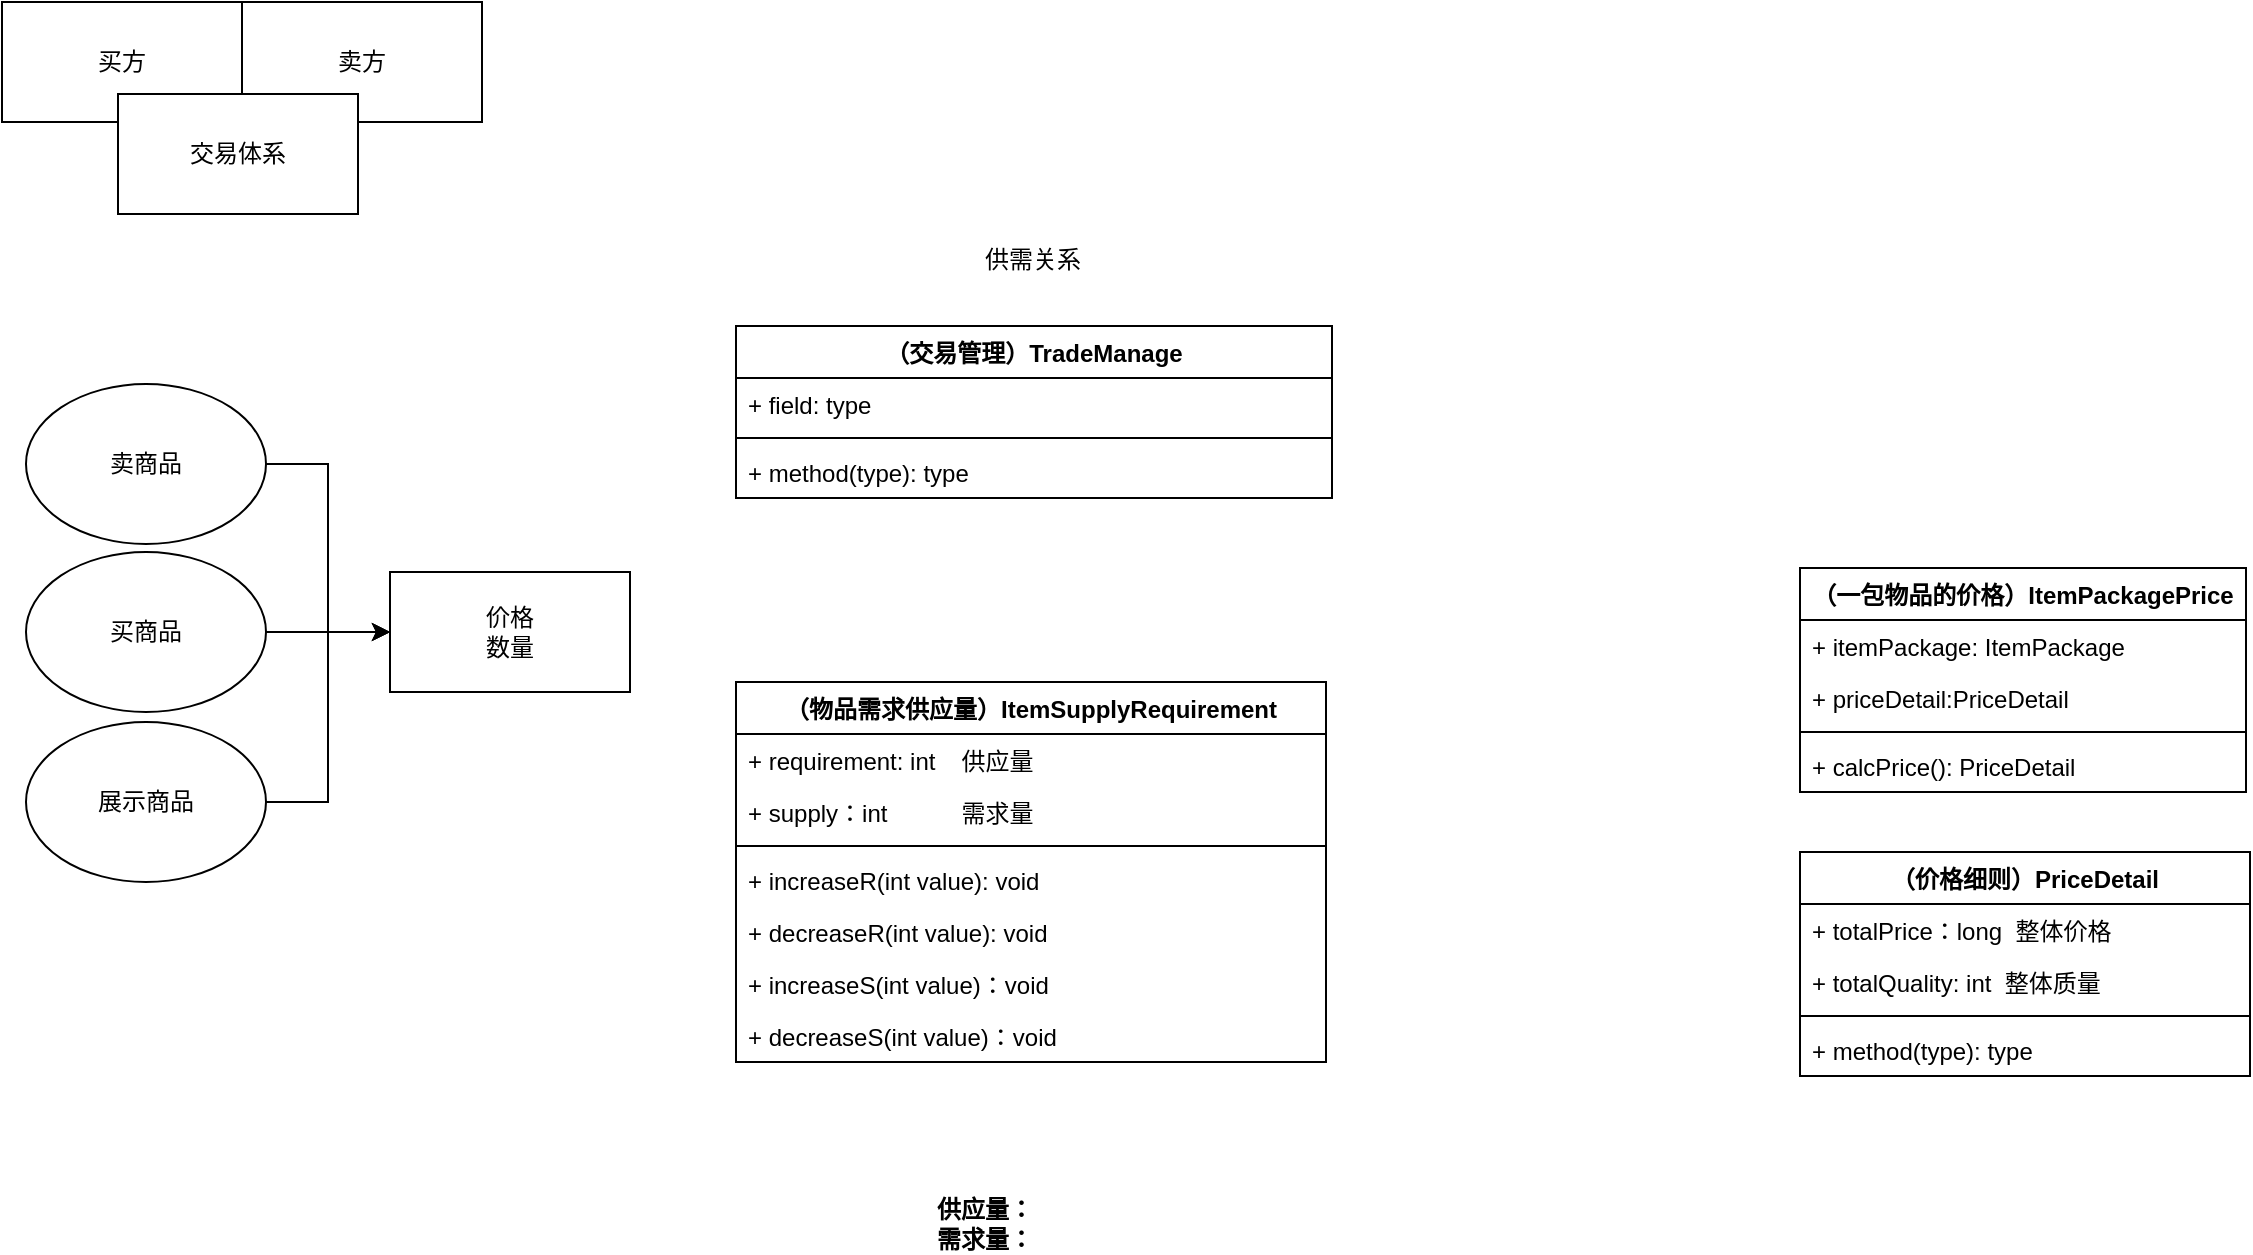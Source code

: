 <mxfile version="23.0.2" type="github">
  <diagram name="第 1 页" id="3V8NZiPNIGzD1AMQ8mw4">
    <mxGraphModel dx="2261" dy="746" grid="0" gridSize="10" guides="1" tooltips="1" connect="1" arrows="1" fold="1" page="1" pageScale="1" pageWidth="827" pageHeight="1169" math="0" shadow="0">
      <root>
        <mxCell id="0" />
        <mxCell id="1" parent="0" />
        <mxCell id="HHKf8pC_p8qi1eC1l4ik-1" value="买方" style="rounded=0;whiteSpace=wrap;html=1;" parent="1" vertex="1">
          <mxGeometry x="-327" y="148" width="120" height="60" as="geometry" />
        </mxCell>
        <mxCell id="HHKf8pC_p8qi1eC1l4ik-2" value="卖方" style="rounded=0;whiteSpace=wrap;html=1;" parent="1" vertex="1">
          <mxGeometry x="-207" y="148" width="120" height="60" as="geometry" />
        </mxCell>
        <mxCell id="HHKf8pC_p8qi1eC1l4ik-3" value="交易体系" style="rounded=0;whiteSpace=wrap;html=1;" parent="1" vertex="1">
          <mxGeometry x="-269" y="194" width="120" height="60" as="geometry" />
        </mxCell>
        <mxCell id="l7gOZ-Ok3mGfKvi89890-5" style="edgeStyle=orthogonalEdgeStyle;rounded=0;orthogonalLoop=1;jettySize=auto;html=1;exitX=1;exitY=0.5;exitDx=0;exitDy=0;entryX=0;entryY=0.5;entryDx=0;entryDy=0;" parent="1" source="HHKf8pC_p8qi1eC1l4ik-5" target="l7gOZ-Ok3mGfKvi89890-3" edge="1">
          <mxGeometry relative="1" as="geometry">
            <mxPoint x="-147.862" y="463.103" as="targetPoint" />
          </mxGeometry>
        </mxCell>
        <mxCell id="HHKf8pC_p8qi1eC1l4ik-5" value="买商品" style="ellipse;whiteSpace=wrap;html=1;" parent="1" vertex="1">
          <mxGeometry x="-315" y="423" width="120" height="80" as="geometry" />
        </mxCell>
        <mxCell id="l7gOZ-Ok3mGfKvi89890-4" style="edgeStyle=orthogonalEdgeStyle;rounded=0;orthogonalLoop=1;jettySize=auto;html=1;entryX=0;entryY=0.5;entryDx=0;entryDy=0;" parent="1" source="HHKf8pC_p8qi1eC1l4ik-6" target="l7gOZ-Ok3mGfKvi89890-3" edge="1">
          <mxGeometry relative="1" as="geometry" />
        </mxCell>
        <mxCell id="HHKf8pC_p8qi1eC1l4ik-6" value="卖商品" style="ellipse;whiteSpace=wrap;html=1;" parent="1" vertex="1">
          <mxGeometry x="-315" y="339" width="120" height="80" as="geometry" />
        </mxCell>
        <mxCell id="l7gOZ-Ok3mGfKvi89890-6" style="edgeStyle=orthogonalEdgeStyle;rounded=0;orthogonalLoop=1;jettySize=auto;html=1;exitX=1;exitY=0.5;exitDx=0;exitDy=0;entryX=0;entryY=0.5;entryDx=0;entryDy=0;" parent="1" source="HHKf8pC_p8qi1eC1l4ik-7" target="l7gOZ-Ok3mGfKvi89890-3" edge="1">
          <mxGeometry relative="1" as="geometry" />
        </mxCell>
        <mxCell id="HHKf8pC_p8qi1eC1l4ik-7" value="展示商品" style="ellipse;whiteSpace=wrap;html=1;" parent="1" vertex="1">
          <mxGeometry x="-315" y="508" width="120" height="80" as="geometry" />
        </mxCell>
        <mxCell id="l7gOZ-Ok3mGfKvi89890-3" value="价格&lt;br&gt;数量" style="rounded=0;whiteSpace=wrap;html=1;" parent="1" vertex="1">
          <mxGeometry x="-133" y="433" width="120" height="60" as="geometry" />
        </mxCell>
        <mxCell id="U-EZlNdkk1Mu37JpSL0w-5" value="（一包物品的价格）ItemPackagePrice" style="swimlane;fontStyle=1;align=center;verticalAlign=top;childLayout=stackLayout;horizontal=1;startSize=26;horizontalStack=0;resizeParent=1;resizeParentMax=0;resizeLast=0;collapsible=1;marginBottom=0;whiteSpace=wrap;html=1;" vertex="1" parent="1">
          <mxGeometry x="572" y="431" width="223" height="112" as="geometry" />
        </mxCell>
        <mxCell id="U-EZlNdkk1Mu37JpSL0w-6" value="+ itemPackage: ItemPackage" style="text;strokeColor=none;fillColor=none;align=left;verticalAlign=top;spacingLeft=4;spacingRight=4;overflow=hidden;rotatable=0;points=[[0,0.5],[1,0.5]];portConstraint=eastwest;whiteSpace=wrap;html=1;" vertex="1" parent="U-EZlNdkk1Mu37JpSL0w-5">
          <mxGeometry y="26" width="223" height="26" as="geometry" />
        </mxCell>
        <mxCell id="U-EZlNdkk1Mu37JpSL0w-17" value="+ priceDetail:PriceDetail" style="text;strokeColor=none;fillColor=none;align=left;verticalAlign=top;spacingLeft=4;spacingRight=4;overflow=hidden;rotatable=0;points=[[0,0.5],[1,0.5]];portConstraint=eastwest;whiteSpace=wrap;html=1;" vertex="1" parent="U-EZlNdkk1Mu37JpSL0w-5">
          <mxGeometry y="52" width="223" height="26" as="geometry" />
        </mxCell>
        <mxCell id="U-EZlNdkk1Mu37JpSL0w-7" value="" style="line;strokeWidth=1;fillColor=none;align=left;verticalAlign=middle;spacingTop=-1;spacingLeft=3;spacingRight=3;rotatable=0;labelPosition=right;points=[];portConstraint=eastwest;strokeColor=inherit;" vertex="1" parent="U-EZlNdkk1Mu37JpSL0w-5">
          <mxGeometry y="78" width="223" height="8" as="geometry" />
        </mxCell>
        <mxCell id="U-EZlNdkk1Mu37JpSL0w-8" value="+ calcPrice():&amp;nbsp;PriceDetail" style="text;strokeColor=none;fillColor=none;align=left;verticalAlign=top;spacingLeft=4;spacingRight=4;overflow=hidden;rotatable=0;points=[[0,0.5],[1,0.5]];portConstraint=eastwest;whiteSpace=wrap;html=1;" vertex="1" parent="U-EZlNdkk1Mu37JpSL0w-5">
          <mxGeometry y="86" width="223" height="26" as="geometry" />
        </mxCell>
        <mxCell id="U-EZlNdkk1Mu37JpSL0w-13" value="（价格细则）PriceDetail" style="swimlane;fontStyle=1;align=center;verticalAlign=top;childLayout=stackLayout;horizontal=1;startSize=26;horizontalStack=0;resizeParent=1;resizeParentMax=0;resizeLast=0;collapsible=1;marginBottom=0;whiteSpace=wrap;html=1;" vertex="1" parent="1">
          <mxGeometry x="572" y="573" width="225" height="112" as="geometry" />
        </mxCell>
        <mxCell id="U-EZlNdkk1Mu37JpSL0w-18" value="+ totalPrice：long&amp;nbsp; 整体价格" style="text;strokeColor=none;fillColor=none;align=left;verticalAlign=top;spacingLeft=4;spacingRight=4;overflow=hidden;rotatable=0;points=[[0,0.5],[1,0.5]];portConstraint=eastwest;whiteSpace=wrap;html=1;" vertex="1" parent="U-EZlNdkk1Mu37JpSL0w-13">
          <mxGeometry y="26" width="225" height="26" as="geometry" />
        </mxCell>
        <mxCell id="U-EZlNdkk1Mu37JpSL0w-32" value="+ totalQuality: int&amp;nbsp; 整体质量" style="text;strokeColor=none;fillColor=none;align=left;verticalAlign=top;spacingLeft=4;spacingRight=4;overflow=hidden;rotatable=0;points=[[0,0.5],[1,0.5]];portConstraint=eastwest;whiteSpace=wrap;html=1;" vertex="1" parent="U-EZlNdkk1Mu37JpSL0w-13">
          <mxGeometry y="52" width="225" height="26" as="geometry" />
        </mxCell>
        <mxCell id="U-EZlNdkk1Mu37JpSL0w-15" value="" style="line;strokeWidth=1;fillColor=none;align=left;verticalAlign=middle;spacingTop=-1;spacingLeft=3;spacingRight=3;rotatable=0;labelPosition=right;points=[];portConstraint=eastwest;strokeColor=inherit;" vertex="1" parent="U-EZlNdkk1Mu37JpSL0w-13">
          <mxGeometry y="78" width="225" height="8" as="geometry" />
        </mxCell>
        <mxCell id="U-EZlNdkk1Mu37JpSL0w-16" value="+ method(type): type" style="text;strokeColor=none;fillColor=none;align=left;verticalAlign=top;spacingLeft=4;spacingRight=4;overflow=hidden;rotatable=0;points=[[0,0.5],[1,0.5]];portConstraint=eastwest;whiteSpace=wrap;html=1;" vertex="1" parent="U-EZlNdkk1Mu37JpSL0w-13">
          <mxGeometry y="86" width="225" height="26" as="geometry" />
        </mxCell>
        <mxCell id="U-EZlNdkk1Mu37JpSL0w-23" value="（交易管理）TradeManage" style="swimlane;fontStyle=1;align=center;verticalAlign=top;childLayout=stackLayout;horizontal=1;startSize=26;horizontalStack=0;resizeParent=1;resizeParentMax=0;resizeLast=0;collapsible=1;marginBottom=0;whiteSpace=wrap;html=1;" vertex="1" parent="1">
          <mxGeometry x="40" y="310" width="298" height="86" as="geometry" />
        </mxCell>
        <mxCell id="U-EZlNdkk1Mu37JpSL0w-24" value="+ field: type" style="text;strokeColor=none;fillColor=none;align=left;verticalAlign=top;spacingLeft=4;spacingRight=4;overflow=hidden;rotatable=0;points=[[0,0.5],[1,0.5]];portConstraint=eastwest;whiteSpace=wrap;html=1;" vertex="1" parent="U-EZlNdkk1Mu37JpSL0w-23">
          <mxGeometry y="26" width="298" height="26" as="geometry" />
        </mxCell>
        <mxCell id="U-EZlNdkk1Mu37JpSL0w-25" value="" style="line;strokeWidth=1;fillColor=none;align=left;verticalAlign=middle;spacingTop=-1;spacingLeft=3;spacingRight=3;rotatable=0;labelPosition=right;points=[];portConstraint=eastwest;strokeColor=inherit;" vertex="1" parent="U-EZlNdkk1Mu37JpSL0w-23">
          <mxGeometry y="52" width="298" height="8" as="geometry" />
        </mxCell>
        <mxCell id="U-EZlNdkk1Mu37JpSL0w-26" value="+ method(type): type" style="text;strokeColor=none;fillColor=none;align=left;verticalAlign=top;spacingLeft=4;spacingRight=4;overflow=hidden;rotatable=0;points=[[0,0.5],[1,0.5]];portConstraint=eastwest;whiteSpace=wrap;html=1;" vertex="1" parent="U-EZlNdkk1Mu37JpSL0w-23">
          <mxGeometry y="60" width="298" height="26" as="geometry" />
        </mxCell>
        <mxCell id="U-EZlNdkk1Mu37JpSL0w-27" value="供需关系&lt;br&gt;" style="text;html=1;strokeColor=none;fillColor=none;align=center;verticalAlign=middle;whiteSpace=wrap;rounded=0;" vertex="1" parent="1">
          <mxGeometry x="40" y="245" width="297" height="63" as="geometry" />
        </mxCell>
        <mxCell id="U-EZlNdkk1Mu37JpSL0w-28" value="（物品需求供应量）ItemSupplyRequirement" style="swimlane;fontStyle=1;align=center;verticalAlign=top;childLayout=stackLayout;horizontal=1;startSize=26;horizontalStack=0;resizeParent=1;resizeParentMax=0;resizeLast=0;collapsible=1;marginBottom=0;whiteSpace=wrap;html=1;" vertex="1" parent="1">
          <mxGeometry x="40" y="488" width="295" height="190" as="geometry" />
        </mxCell>
        <mxCell id="U-EZlNdkk1Mu37JpSL0w-29" value="+ requirement: int&lt;span style=&quot;white-space: pre;&quot;&gt;&#x9;&lt;/span&gt;供应量" style="text;strokeColor=none;fillColor=none;align=left;verticalAlign=top;spacingLeft=4;spacingRight=4;overflow=hidden;rotatable=0;points=[[0,0.5],[1,0.5]];portConstraint=eastwest;whiteSpace=wrap;html=1;" vertex="1" parent="U-EZlNdkk1Mu37JpSL0w-28">
          <mxGeometry y="26" width="295" height="26" as="geometry" />
        </mxCell>
        <mxCell id="U-EZlNdkk1Mu37JpSL0w-34" value="+ supply：int&amp;nbsp;&amp;nbsp;&lt;span style=&quot;white-space: pre;&quot;&gt;&#x9;&lt;/span&gt;&lt;span style=&quot;white-space: pre;&quot;&gt;&#x9;&lt;/span&gt;需求量" style="text;strokeColor=none;fillColor=none;align=left;verticalAlign=top;spacingLeft=4;spacingRight=4;overflow=hidden;rotatable=0;points=[[0,0.5],[1,0.5]];portConstraint=eastwest;whiteSpace=wrap;html=1;" vertex="1" parent="U-EZlNdkk1Mu37JpSL0w-28">
          <mxGeometry y="52" width="295" height="26" as="geometry" />
        </mxCell>
        <mxCell id="U-EZlNdkk1Mu37JpSL0w-30" value="" style="line;strokeWidth=1;fillColor=none;align=left;verticalAlign=middle;spacingTop=-1;spacingLeft=3;spacingRight=3;rotatable=0;labelPosition=right;points=[];portConstraint=eastwest;strokeColor=inherit;" vertex="1" parent="U-EZlNdkk1Mu37JpSL0w-28">
          <mxGeometry y="78" width="295" height="8" as="geometry" />
        </mxCell>
        <mxCell id="U-EZlNdkk1Mu37JpSL0w-31" value="+ increaseR(int value): void" style="text;strokeColor=none;fillColor=none;align=left;verticalAlign=top;spacingLeft=4;spacingRight=4;overflow=hidden;rotatable=0;points=[[0,0.5],[1,0.5]];portConstraint=eastwest;whiteSpace=wrap;html=1;" vertex="1" parent="U-EZlNdkk1Mu37JpSL0w-28">
          <mxGeometry y="86" width="295" height="26" as="geometry" />
        </mxCell>
        <mxCell id="U-EZlNdkk1Mu37JpSL0w-38" value="+ decreaseR(int value): void" style="text;strokeColor=none;fillColor=none;align=left;verticalAlign=top;spacingLeft=4;spacingRight=4;overflow=hidden;rotatable=0;points=[[0,0.5],[1,0.5]];portConstraint=eastwest;whiteSpace=wrap;html=1;" vertex="1" parent="U-EZlNdkk1Mu37JpSL0w-28">
          <mxGeometry y="112" width="295" height="26" as="geometry" />
        </mxCell>
        <mxCell id="U-EZlNdkk1Mu37JpSL0w-37" value="+ increaseS(int value)：void" style="text;strokeColor=none;fillColor=none;align=left;verticalAlign=top;spacingLeft=4;spacingRight=4;overflow=hidden;rotatable=0;points=[[0,0.5],[1,0.5]];portConstraint=eastwest;whiteSpace=wrap;html=1;" vertex="1" parent="U-EZlNdkk1Mu37JpSL0w-28">
          <mxGeometry y="138" width="295" height="26" as="geometry" />
        </mxCell>
        <mxCell id="U-EZlNdkk1Mu37JpSL0w-36" value="+ decreaseS(int value)：void" style="text;strokeColor=none;fillColor=none;align=left;verticalAlign=top;spacingLeft=4;spacingRight=4;overflow=hidden;rotatable=0;points=[[0,0.5],[1,0.5]];portConstraint=eastwest;whiteSpace=wrap;html=1;" vertex="1" parent="U-EZlNdkk1Mu37JpSL0w-28">
          <mxGeometry y="164" width="295" height="26" as="geometry" />
        </mxCell>
        <mxCell id="U-EZlNdkk1Mu37JpSL0w-33" value="供应量：&lt;br&gt;需求量：&lt;br&gt;" style="text;align=center;fontStyle=1;verticalAlign=middle;spacingLeft=3;spacingRight=3;strokeColor=none;rotatable=0;points=[[0,0.5],[1,0.5]];portConstraint=eastwest;html=1;" vertex="1" parent="1">
          <mxGeometry x="35" y="745" width="258.5" height="28" as="geometry" />
        </mxCell>
      </root>
    </mxGraphModel>
  </diagram>
</mxfile>
